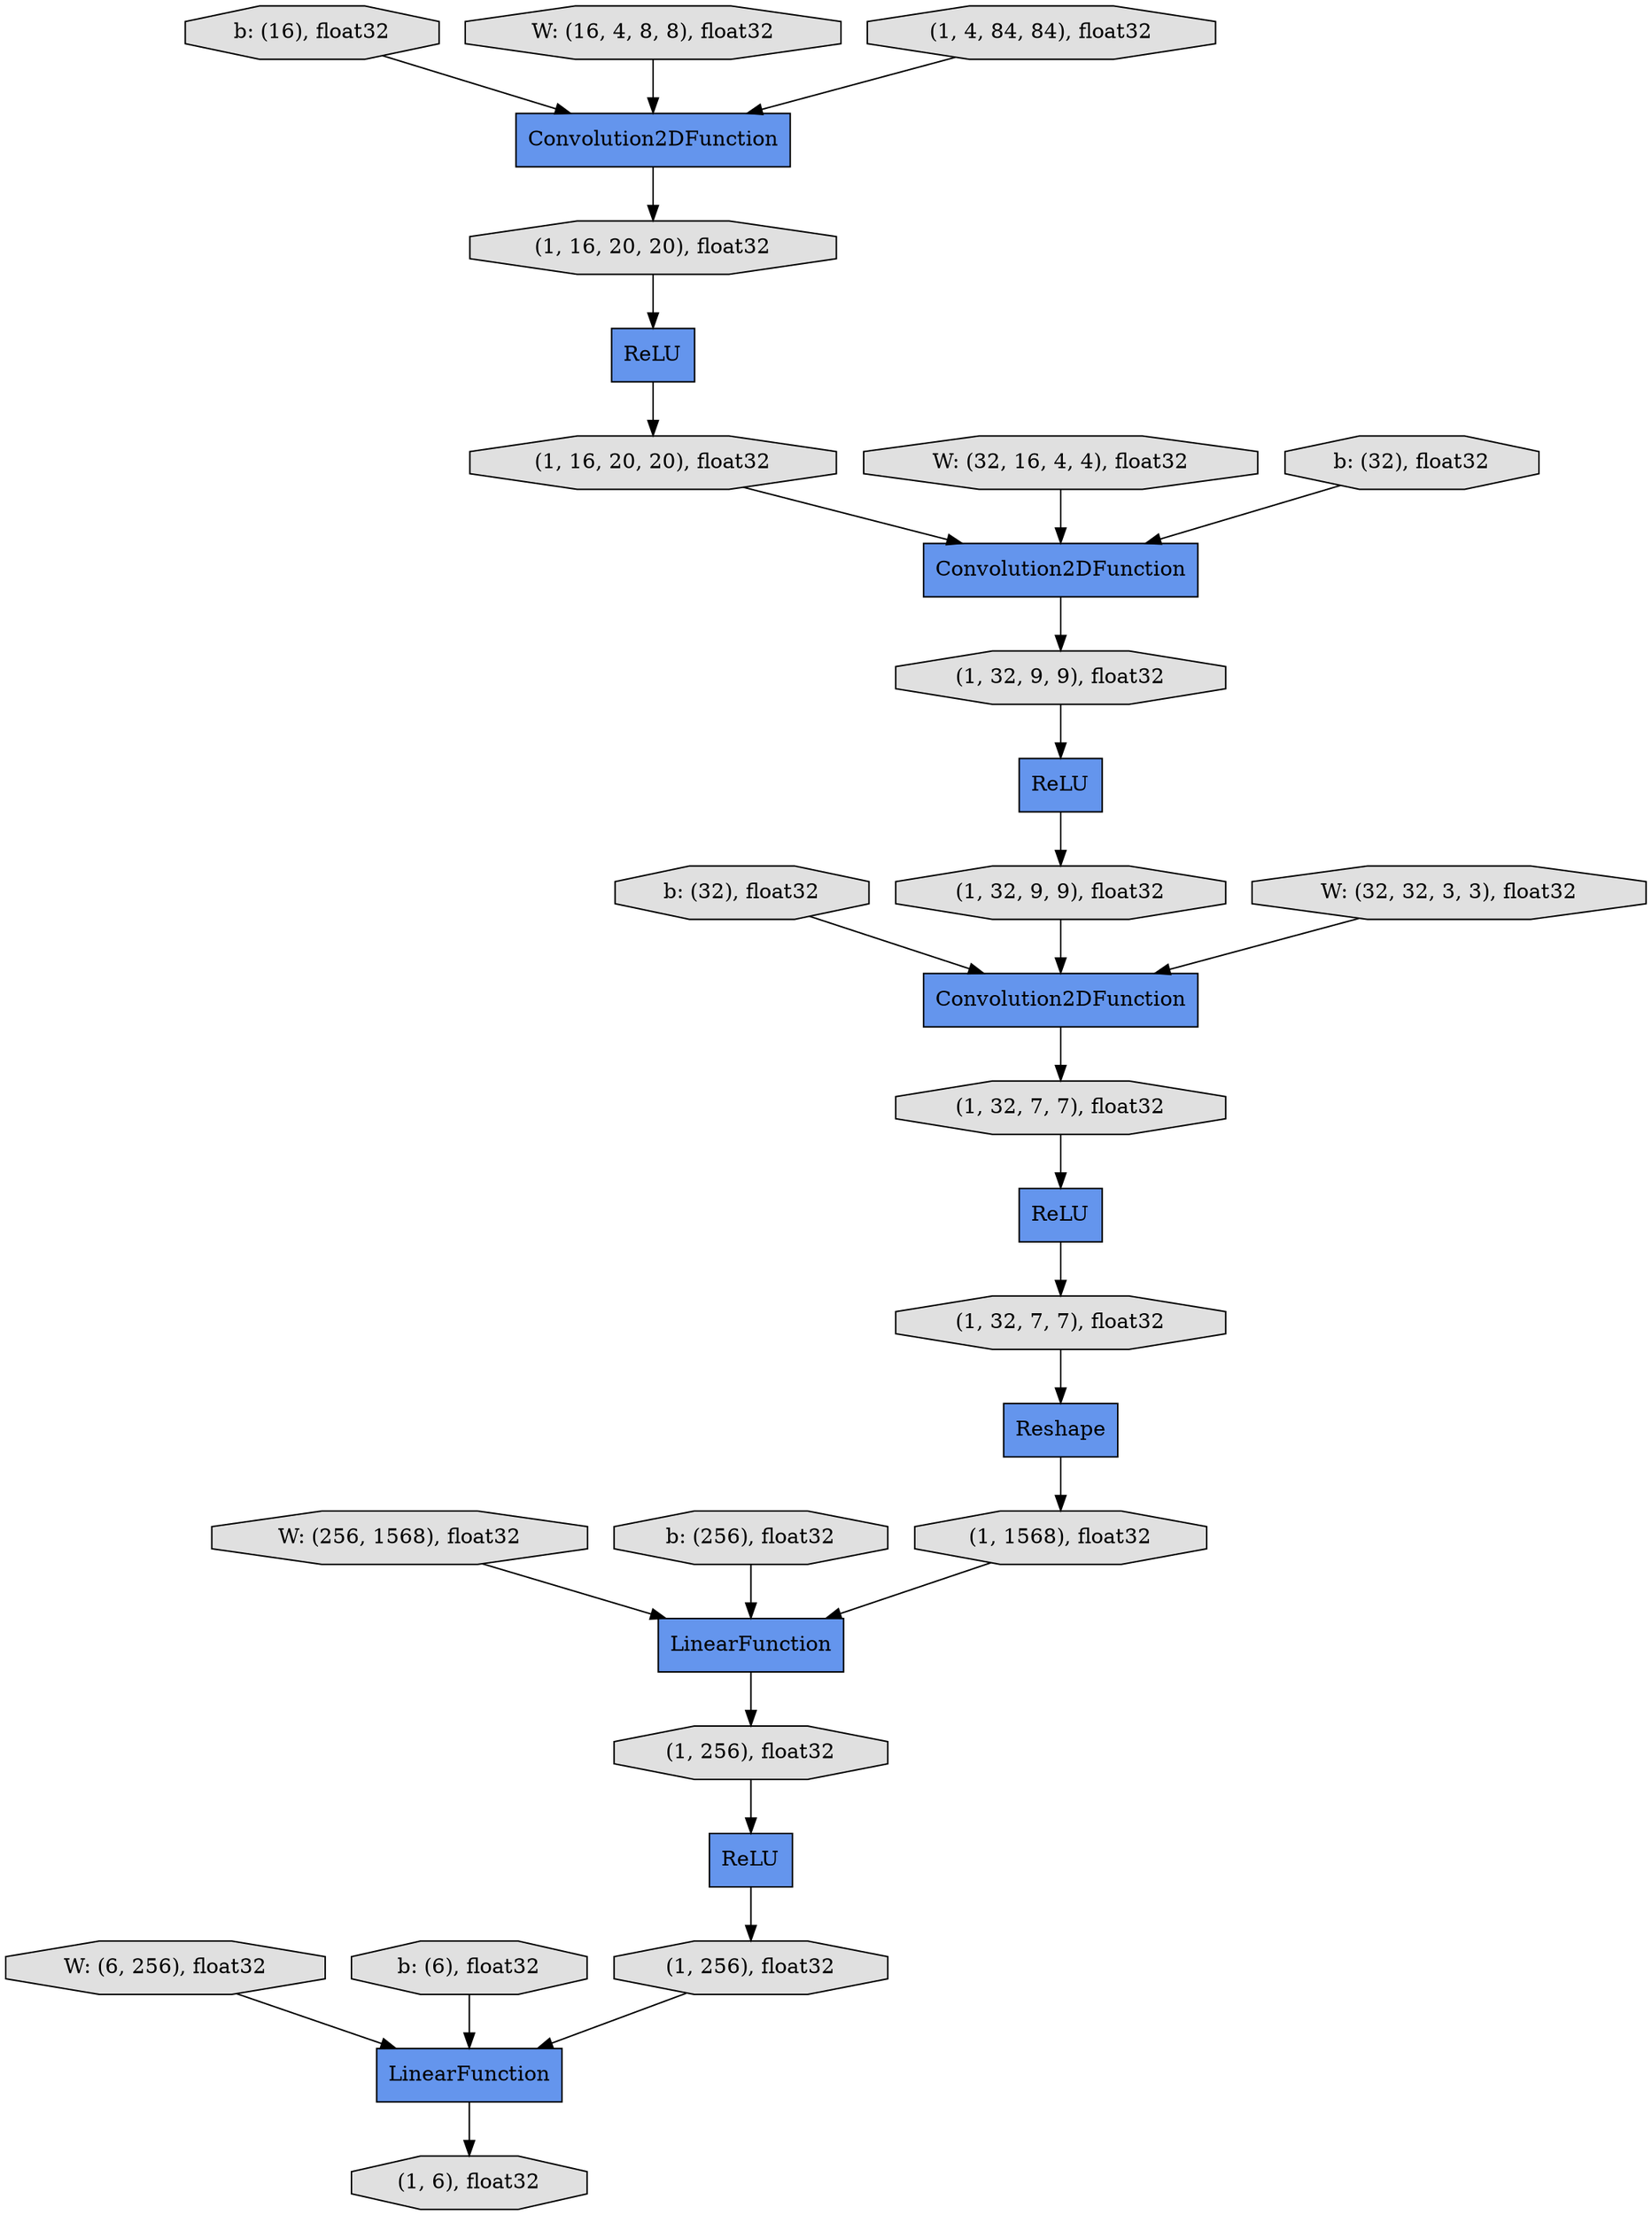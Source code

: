 digraph graphname{rankdir=TB;140234642245648 [label="ReLU",shape="record",fillcolor="#6495ED",style="filled"];140234642245712 [label="(1, 16, 20, 20), float32",shape="octagon",fillcolor="#E0E0E0",style="filled"];140234642243792 [label="b: (32), float32",shape="octagon",fillcolor="#E0E0E0",style="filled"];140234642245904 [label="(1, 32, 9, 9), float32",shape="octagon",fillcolor="#E0E0E0",style="filled"];140234978334992 [label="ReLU",shape="record",fillcolor="#6495ED",style="filled"];140234642245968 [label="Convolution2DFunction",shape="record",fillcolor="#6495ED",style="filled"];140234642243920 [label="Convolution2DFunction",shape="record",fillcolor="#6495ED",style="filled"];140234642246096 [label="(1, 32, 9, 9), float32",shape="octagon",fillcolor="#E0E0E0",style="filled"];140234642244112 [label="W: (256, 1568), float32",shape="octagon",fillcolor="#E0E0E0",style="filled"];140234642246352 [label="ReLU",shape="record",fillcolor="#6495ED",style="filled"];140234978204368 [label="b: (16), float32",shape="octagon",fillcolor="#E0E0E0",style="filled"];140234642246416 [label="(1, 32, 7, 7), float32",shape="octagon",fillcolor="#E0E0E0",style="filled"];140234642244432 [label="b: (256), float32",shape="octagon",fillcolor="#E0E0E0",style="filled"];140234642246480 [label="Reshape",shape="record",fillcolor="#6495ED",style="filled"];140234978335568 [label="W: (16, 4, 8, 8), float32",shape="octagon",fillcolor="#E0E0E0",style="filled"];140234642246608 [label="(1, 32, 7, 7), float32",shape="octagon",fillcolor="#E0E0E0",style="filled"];140234642244752 [label="W: (6, 256), float32",shape="octagon",fillcolor="#E0E0E0",style="filled"];140234978333840 [label="ReLU",shape="record",fillcolor="#6495ED",style="filled"];140234978335952 [label="W: (32, 16, 4, 4), float32",shape="octagon",fillcolor="#E0E0E0",style="filled"];140234642246928 [label="LinearFunction",shape="record",fillcolor="#6495ED",style="filled"];140234642246992 [label="(1, 1568), float32",shape="octagon",fillcolor="#E0E0E0",style="filled"];140234642245072 [label="b: (6), float32",shape="octagon",fillcolor="#E0E0E0",style="filled"];140234642247184 [label="(1, 256), float32",shape="octagon",fillcolor="#E0E0E0",style="filled"];140234978336272 [label="b: (32), float32",shape="octagon",fillcolor="#E0E0E0",style="filled"];140234642247312 [label="(1, 256), float32",shape="octagon",fillcolor="#E0E0E0",style="filled"];140234642245264 [label="LinearFunction",shape="record",fillcolor="#6495ED",style="filled"];140234642245328 [label="(1, 4, 84, 84), float32",shape="octagon",fillcolor="#E0E0E0",style="filled"];140234978336592 [label="W: (32, 32, 3, 3), float32",shape="octagon",fillcolor="#E0E0E0",style="filled"];140234957561680 [label="Convolution2DFunction",shape="record",fillcolor="#6495ED",style="filled"];140234642245520 [label="(1, 16, 20, 20), float32",shape="octagon",fillcolor="#E0E0E0",style="filled"];140234642247632 [label="(1, 6), float32",shape="octagon",fillcolor="#E0E0E0",style="filled"];140234642246608 -> 140234642246480;140234642245968 -> 140234642246416;140234642243792 -> 140234642245968;140234642246352 -> 140234642247184;140234642247312 -> 140234642246352;140234642245904 -> 140234978333840;140234978335568 -> 140234642243920;140234642247184 -> 140234642246928;140234642246992 -> 140234642245264;140234642244752 -> 140234642246928;140234978335952 -> 140234957561680;140234978204368 -> 140234642243920;140234642245072 -> 140234642246928;140234978336272 -> 140234957561680;140234978334992 -> 140234642245712;140234642243920 -> 140234642245520;140234642245520 -> 140234978334992;140234642246096 -> 140234642245968;140234642244432 -> 140234642245264;140234978333840 -> 140234642246096;140234642244112 -> 140234642245264;140234957561680 -> 140234642245904;140234642246480 -> 140234642246992;140234978336592 -> 140234642245968;140234642246928 -> 140234642247632;140234642245264 -> 140234642247312;140234642246416 -> 140234642245648;140234642245712 -> 140234957561680;140234642245648 -> 140234642246608;140234642245328 -> 140234642243920;}